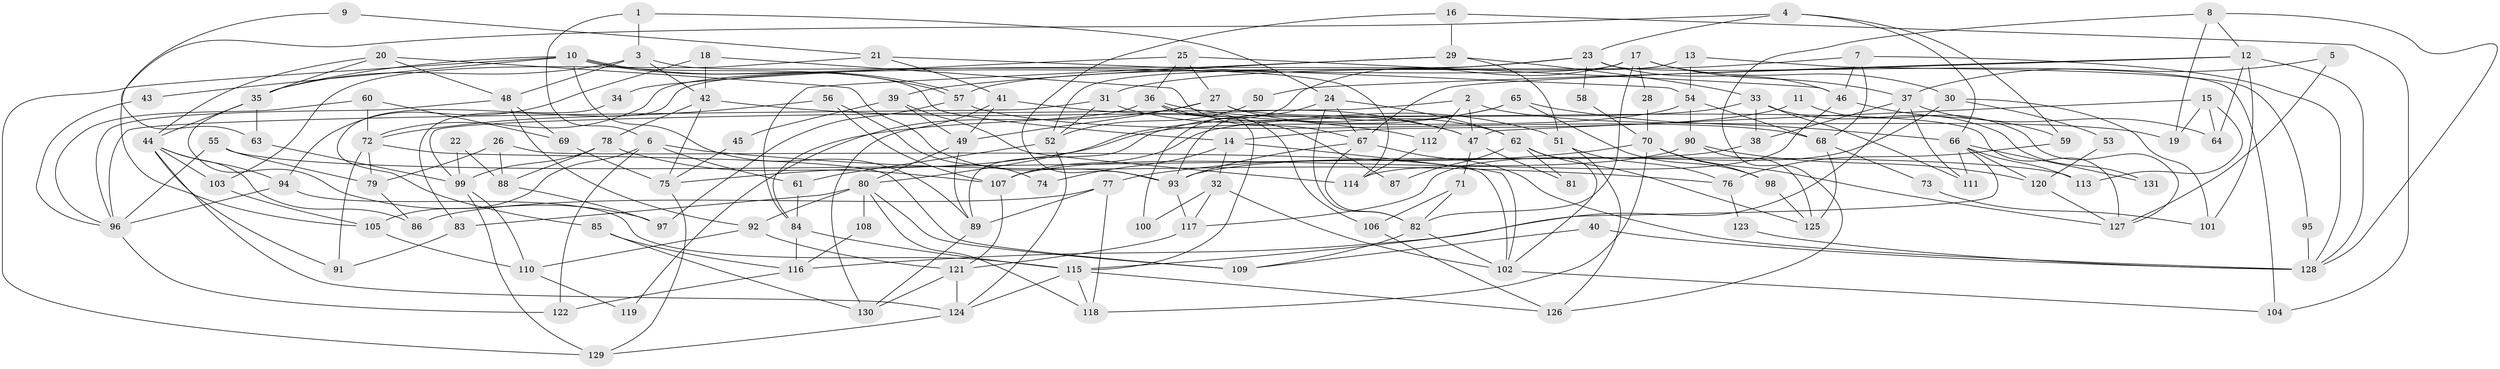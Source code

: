 // Generated by graph-tools (version 1.1) at 2025/11/02/27/25 16:11:19]
// undirected, 131 vertices, 262 edges
graph export_dot {
graph [start="1"]
  node [color=gray90,style=filled];
  1;
  2;
  3;
  4;
  5;
  6;
  7;
  8;
  9;
  10;
  11;
  12;
  13;
  14;
  15;
  16;
  17;
  18;
  19;
  20;
  21;
  22;
  23;
  24;
  25;
  26;
  27;
  28;
  29;
  30;
  31;
  32;
  33;
  34;
  35;
  36;
  37;
  38;
  39;
  40;
  41;
  42;
  43;
  44;
  45;
  46;
  47;
  48;
  49;
  50;
  51;
  52;
  53;
  54;
  55;
  56;
  57;
  58;
  59;
  60;
  61;
  62;
  63;
  64;
  65;
  66;
  67;
  68;
  69;
  70;
  71;
  72;
  73;
  74;
  75;
  76;
  77;
  78;
  79;
  80;
  81;
  82;
  83;
  84;
  85;
  86;
  87;
  88;
  89;
  90;
  91;
  92;
  93;
  94;
  95;
  96;
  97;
  98;
  99;
  100;
  101;
  102;
  103;
  104;
  105;
  106;
  107;
  108;
  109;
  110;
  111;
  112;
  113;
  114;
  115;
  116;
  117;
  118;
  119;
  120;
  121;
  122;
  123;
  124;
  125;
  126;
  127;
  128;
  129;
  130;
  131;
  1 -- 6;
  1 -- 3;
  1 -- 24;
  2 -- 19;
  2 -- 99;
  2 -- 47;
  2 -- 112;
  3 -- 35;
  3 -- 48;
  3 -- 42;
  3 -- 114;
  4 -- 23;
  4 -- 59;
  4 -- 66;
  4 -- 105;
  5 -- 127;
  5 -- 37;
  6 -- 61;
  6 -- 122;
  6 -- 76;
  6 -- 105;
  7 -- 31;
  7 -- 68;
  7 -- 46;
  7 -- 128;
  8 -- 126;
  8 -- 12;
  8 -- 19;
  8 -- 128;
  9 -- 21;
  9 -- 63;
  10 -- 89;
  10 -- 57;
  10 -- 57;
  10 -- 14;
  10 -- 35;
  10 -- 43;
  10 -- 129;
  11 -- 14;
  11 -- 127;
  12 -- 67;
  12 -- 128;
  12 -- 50;
  12 -- 64;
  12 -- 101;
  13 -- 52;
  13 -- 54;
  13 -- 95;
  14 -- 32;
  14 -- 74;
  14 -- 102;
  15 -- 64;
  15 -- 47;
  15 -- 19;
  15 -- 113;
  16 -- 93;
  16 -- 104;
  16 -- 29;
  17 -- 82;
  17 -- 37;
  17 -- 28;
  17 -- 30;
  17 -- 83;
  17 -- 100;
  18 -- 67;
  18 -- 94;
  18 -- 42;
  20 -- 35;
  20 -- 44;
  20 -- 48;
  20 -- 93;
  21 -- 54;
  21 -- 41;
  21 -- 103;
  22 -- 88;
  22 -- 99;
  23 -- 46;
  23 -- 72;
  23 -- 57;
  23 -- 58;
  23 -- 104;
  24 -- 93;
  24 -- 62;
  24 -- 67;
  24 -- 82;
  25 -- 46;
  25 -- 27;
  25 -- 34;
  25 -- 36;
  26 -- 79;
  26 -- 102;
  26 -- 88;
  27 -- 49;
  27 -- 62;
  27 -- 119;
  27 -- 127;
  28 -- 70;
  29 -- 51;
  29 -- 33;
  29 -- 39;
  29 -- 84;
  30 -- 117;
  30 -- 53;
  30 -- 101;
  31 -- 96;
  31 -- 47;
  31 -- 52;
  32 -- 117;
  32 -- 102;
  32 -- 100;
  33 -- 111;
  33 -- 38;
  33 -- 107;
  33 -- 131;
  34 -- 85;
  35 -- 97;
  35 -- 44;
  35 -- 63;
  36 -- 84;
  36 -- 51;
  36 -- 87;
  36 -- 106;
  36 -- 115;
  37 -- 115;
  37 -- 38;
  37 -- 64;
  37 -- 111;
  38 -- 93;
  39 -- 114;
  39 -- 45;
  39 -- 49;
  40 -- 109;
  40 -- 128;
  41 -- 130;
  41 -- 49;
  41 -- 47;
  42 -- 75;
  42 -- 78;
  42 -- 112;
  43 -- 96;
  44 -- 103;
  44 -- 86;
  44 -- 91;
  44 -- 94;
  44 -- 124;
  45 -- 75;
  46 -- 114;
  46 -- 59;
  47 -- 71;
  47 -- 81;
  48 -- 92;
  48 -- 69;
  48 -- 96;
  49 -- 80;
  49 -- 89;
  50 -- 52;
  51 -- 126;
  51 -- 76;
  52 -- 124;
  52 -- 61;
  53 -- 120;
  54 -- 68;
  54 -- 75;
  54 -- 90;
  55 -- 96;
  55 -- 113;
  55 -- 79;
  56 -- 72;
  56 -- 107;
  56 -- 74;
  57 -- 68;
  57 -- 97;
  58 -- 70;
  59 -- 76;
  60 -- 69;
  60 -- 96;
  60 -- 72;
  61 -- 84;
  62 -- 102;
  62 -- 81;
  62 -- 87;
  62 -- 125;
  63 -- 99;
  65 -- 89;
  65 -- 80;
  65 -- 66;
  65 -- 98;
  66 -- 111;
  66 -- 113;
  66 -- 116;
  66 -- 120;
  66 -- 131;
  67 -- 128;
  67 -- 82;
  67 -- 93;
  68 -- 125;
  68 -- 73;
  69 -- 75;
  70 -- 77;
  70 -- 98;
  70 -- 118;
  70 -- 127;
  71 -- 82;
  71 -- 106;
  72 -- 109;
  72 -- 79;
  72 -- 91;
  73 -- 101;
  75 -- 129;
  76 -- 123;
  77 -- 86;
  77 -- 118;
  77 -- 89;
  78 -- 107;
  78 -- 88;
  78 -- 99;
  79 -- 86;
  80 -- 118;
  80 -- 83;
  80 -- 92;
  80 -- 108;
  80 -- 109;
  82 -- 102;
  82 -- 109;
  83 -- 91;
  84 -- 115;
  84 -- 116;
  85 -- 130;
  85 -- 116;
  88 -- 97;
  89 -- 130;
  90 -- 120;
  90 -- 107;
  90 -- 125;
  92 -- 110;
  92 -- 121;
  93 -- 117;
  94 -- 115;
  94 -- 96;
  95 -- 128;
  96 -- 122;
  98 -- 125;
  99 -- 129;
  99 -- 110;
  102 -- 104;
  103 -- 105;
  105 -- 110;
  106 -- 126;
  107 -- 121;
  108 -- 116;
  110 -- 119;
  112 -- 114;
  115 -- 124;
  115 -- 118;
  115 -- 126;
  116 -- 122;
  117 -- 121;
  120 -- 127;
  121 -- 124;
  121 -- 130;
  123 -- 128;
  124 -- 129;
}
